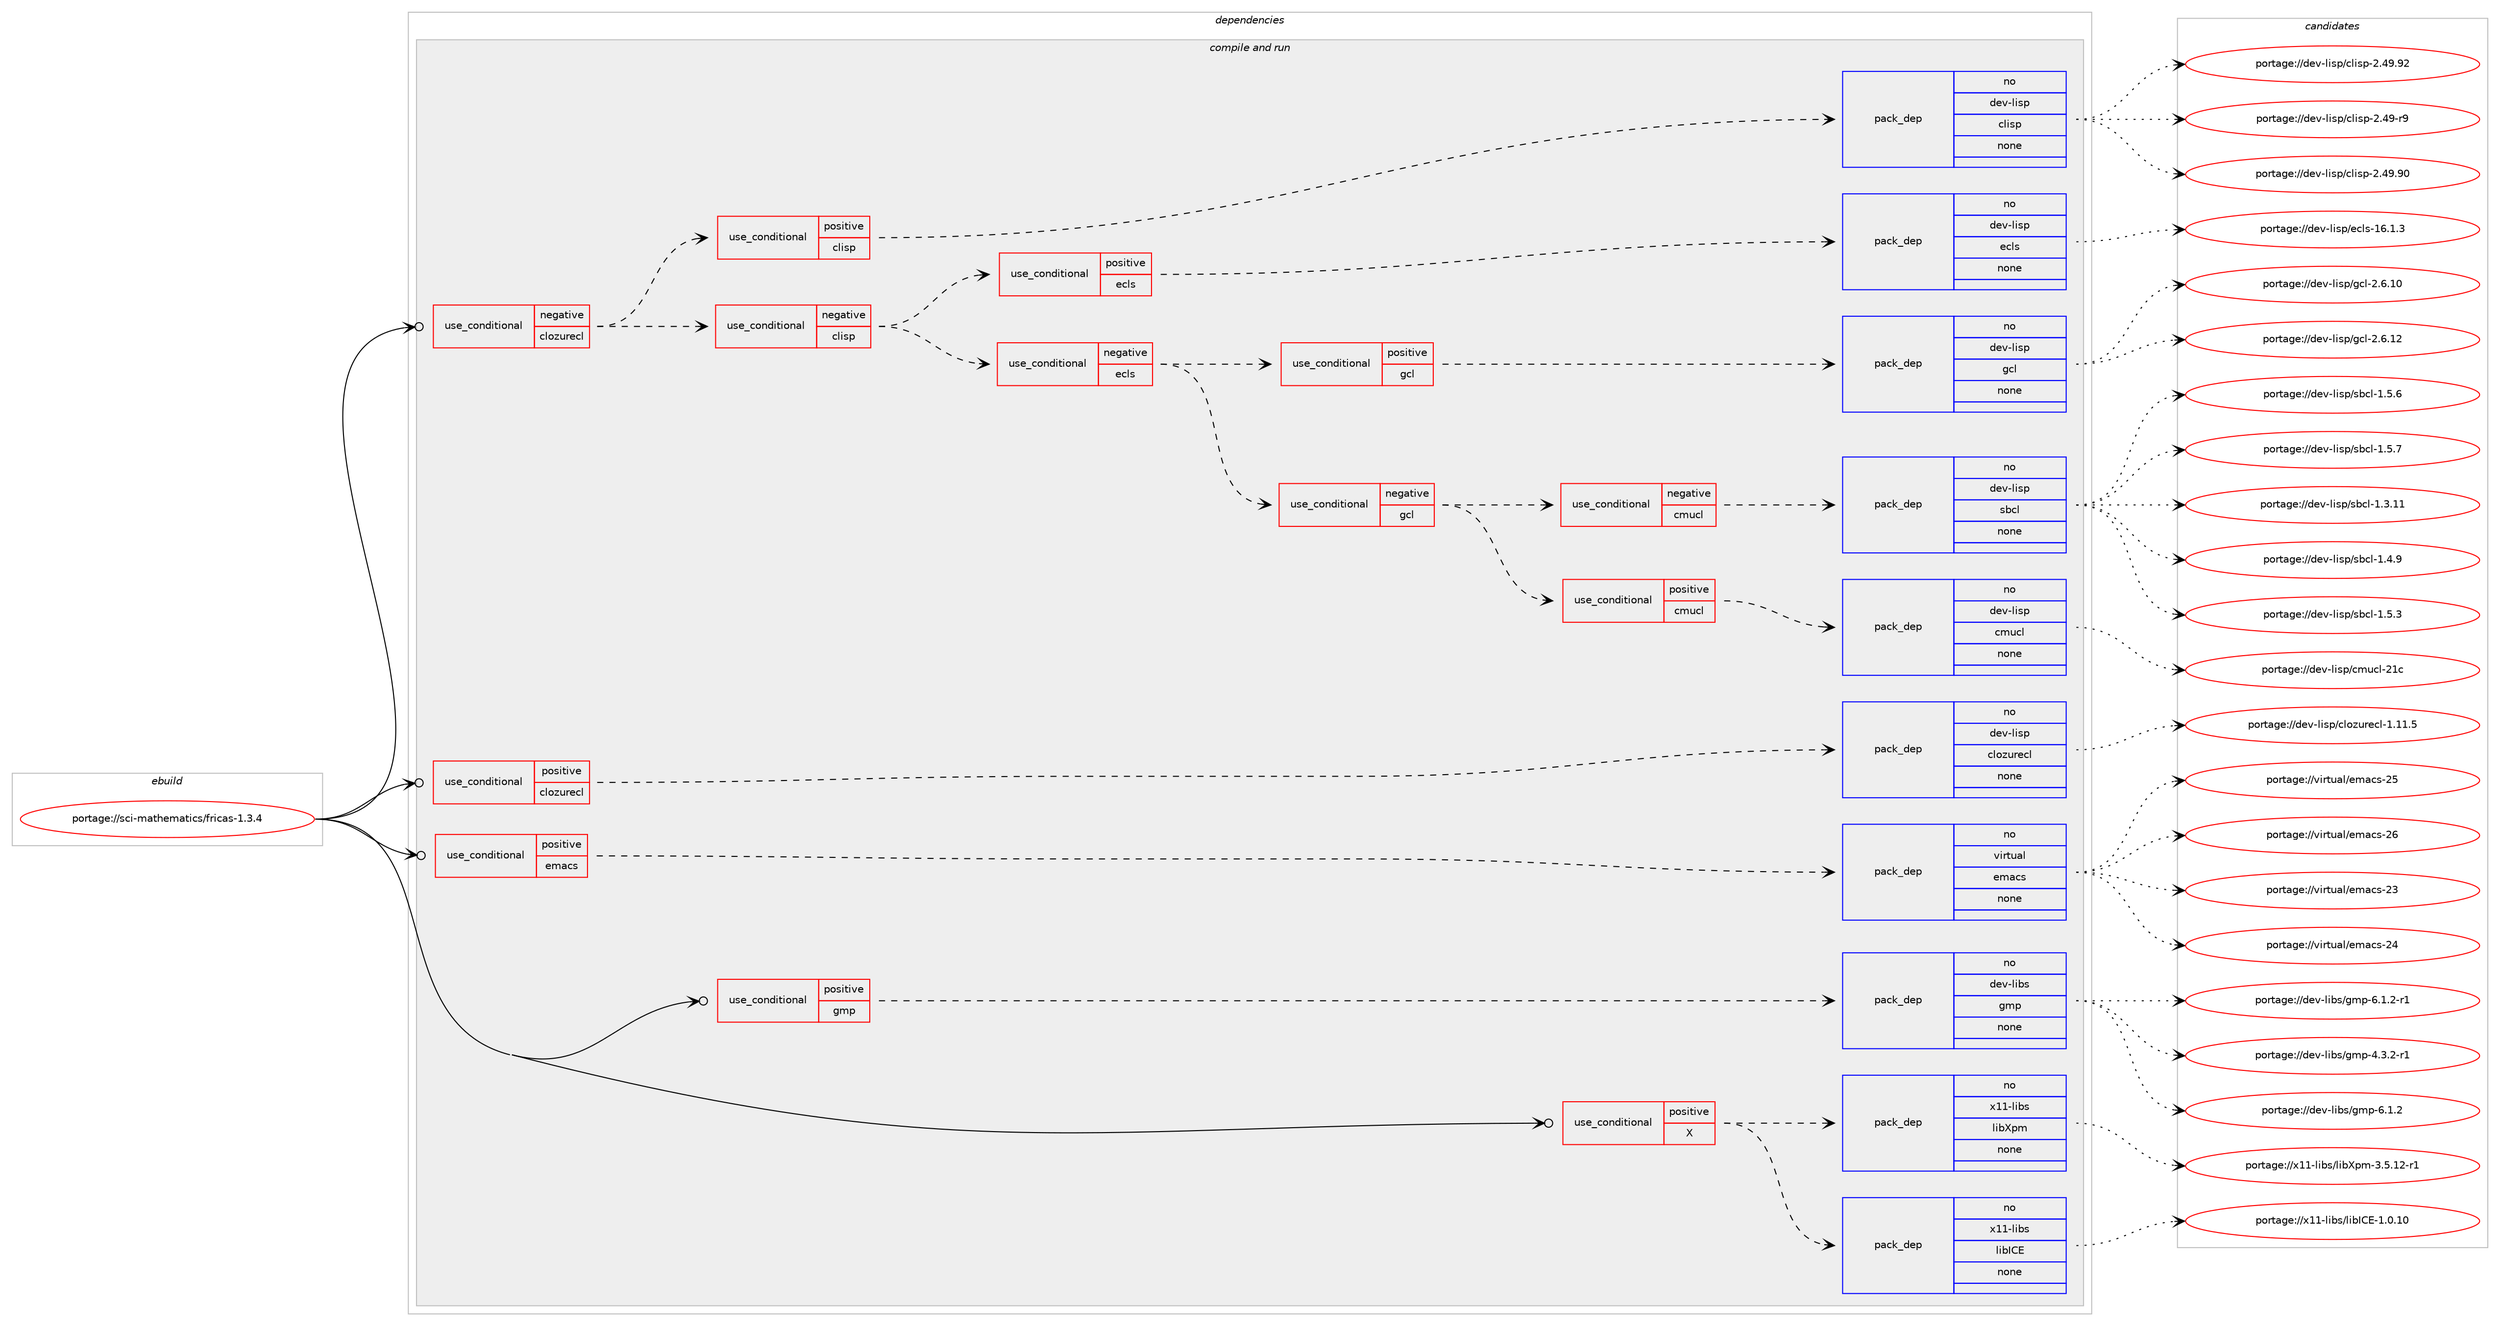 digraph prolog {

# *************
# Graph options
# *************

newrank=true;
concentrate=true;
compound=true;
graph [rankdir=LR,fontname=Helvetica,fontsize=10,ranksep=1.5];#, ranksep=2.5, nodesep=0.2];
edge  [arrowhead=vee];
node  [fontname=Helvetica,fontsize=10];

# **********
# The ebuild
# **********

subgraph cluster_leftcol {
color=gray;
rank=same;
label=<<i>ebuild</i>>;
id [label="portage://sci-mathematics/fricas-1.3.4", color=red, width=4, href="../sci-mathematics/fricas-1.3.4.svg"];
}

# ****************
# The dependencies
# ****************

subgraph cluster_midcol {
color=gray;
label=<<i>dependencies</i>>;
subgraph cluster_compile {
fillcolor="#eeeeee";
style=filled;
label=<<i>compile</i>>;
}
subgraph cluster_compileandrun {
fillcolor="#eeeeee";
style=filled;
label=<<i>compile and run</i>>;
subgraph cond97512 {
dependency394054 [label=<<TABLE BORDER="0" CELLBORDER="1" CELLSPACING="0" CELLPADDING="4"><TR><TD ROWSPAN="3" CELLPADDING="10">use_conditional</TD></TR><TR><TD>negative</TD></TR><TR><TD>clozurecl</TD></TR></TABLE>>, shape=none, color=red];
subgraph cond97513 {
dependency394055 [label=<<TABLE BORDER="0" CELLBORDER="1" CELLSPACING="0" CELLPADDING="4"><TR><TD ROWSPAN="3" CELLPADDING="10">use_conditional</TD></TR><TR><TD>positive</TD></TR><TR><TD>clisp</TD></TR></TABLE>>, shape=none, color=red];
subgraph pack289841 {
dependency394056 [label=<<TABLE BORDER="0" CELLBORDER="1" CELLSPACING="0" CELLPADDING="4" WIDTH="220"><TR><TD ROWSPAN="6" CELLPADDING="30">pack_dep</TD></TR><TR><TD WIDTH="110">no</TD></TR><TR><TD>dev-lisp</TD></TR><TR><TD>clisp</TD></TR><TR><TD>none</TD></TR><TR><TD></TD></TR></TABLE>>, shape=none, color=blue];
}
dependency394055:e -> dependency394056:w [weight=20,style="dashed",arrowhead="vee"];
}
dependency394054:e -> dependency394055:w [weight=20,style="dashed",arrowhead="vee"];
subgraph cond97514 {
dependency394057 [label=<<TABLE BORDER="0" CELLBORDER="1" CELLSPACING="0" CELLPADDING="4"><TR><TD ROWSPAN="3" CELLPADDING="10">use_conditional</TD></TR><TR><TD>negative</TD></TR><TR><TD>clisp</TD></TR></TABLE>>, shape=none, color=red];
subgraph cond97515 {
dependency394058 [label=<<TABLE BORDER="0" CELLBORDER="1" CELLSPACING="0" CELLPADDING="4"><TR><TD ROWSPAN="3" CELLPADDING="10">use_conditional</TD></TR><TR><TD>positive</TD></TR><TR><TD>ecls</TD></TR></TABLE>>, shape=none, color=red];
subgraph pack289842 {
dependency394059 [label=<<TABLE BORDER="0" CELLBORDER="1" CELLSPACING="0" CELLPADDING="4" WIDTH="220"><TR><TD ROWSPAN="6" CELLPADDING="30">pack_dep</TD></TR><TR><TD WIDTH="110">no</TD></TR><TR><TD>dev-lisp</TD></TR><TR><TD>ecls</TD></TR><TR><TD>none</TD></TR><TR><TD></TD></TR></TABLE>>, shape=none, color=blue];
}
dependency394058:e -> dependency394059:w [weight=20,style="dashed",arrowhead="vee"];
}
dependency394057:e -> dependency394058:w [weight=20,style="dashed",arrowhead="vee"];
subgraph cond97516 {
dependency394060 [label=<<TABLE BORDER="0" CELLBORDER="1" CELLSPACING="0" CELLPADDING="4"><TR><TD ROWSPAN="3" CELLPADDING="10">use_conditional</TD></TR><TR><TD>negative</TD></TR><TR><TD>ecls</TD></TR></TABLE>>, shape=none, color=red];
subgraph cond97517 {
dependency394061 [label=<<TABLE BORDER="0" CELLBORDER="1" CELLSPACING="0" CELLPADDING="4"><TR><TD ROWSPAN="3" CELLPADDING="10">use_conditional</TD></TR><TR><TD>positive</TD></TR><TR><TD>gcl</TD></TR></TABLE>>, shape=none, color=red];
subgraph pack289843 {
dependency394062 [label=<<TABLE BORDER="0" CELLBORDER="1" CELLSPACING="0" CELLPADDING="4" WIDTH="220"><TR><TD ROWSPAN="6" CELLPADDING="30">pack_dep</TD></TR><TR><TD WIDTH="110">no</TD></TR><TR><TD>dev-lisp</TD></TR><TR><TD>gcl</TD></TR><TR><TD>none</TD></TR><TR><TD></TD></TR></TABLE>>, shape=none, color=blue];
}
dependency394061:e -> dependency394062:w [weight=20,style="dashed",arrowhead="vee"];
}
dependency394060:e -> dependency394061:w [weight=20,style="dashed",arrowhead="vee"];
subgraph cond97518 {
dependency394063 [label=<<TABLE BORDER="0" CELLBORDER="1" CELLSPACING="0" CELLPADDING="4"><TR><TD ROWSPAN="3" CELLPADDING="10">use_conditional</TD></TR><TR><TD>negative</TD></TR><TR><TD>gcl</TD></TR></TABLE>>, shape=none, color=red];
subgraph cond97519 {
dependency394064 [label=<<TABLE BORDER="0" CELLBORDER="1" CELLSPACING="0" CELLPADDING="4"><TR><TD ROWSPAN="3" CELLPADDING="10">use_conditional</TD></TR><TR><TD>positive</TD></TR><TR><TD>cmucl</TD></TR></TABLE>>, shape=none, color=red];
subgraph pack289844 {
dependency394065 [label=<<TABLE BORDER="0" CELLBORDER="1" CELLSPACING="0" CELLPADDING="4" WIDTH="220"><TR><TD ROWSPAN="6" CELLPADDING="30">pack_dep</TD></TR><TR><TD WIDTH="110">no</TD></TR><TR><TD>dev-lisp</TD></TR><TR><TD>cmucl</TD></TR><TR><TD>none</TD></TR><TR><TD></TD></TR></TABLE>>, shape=none, color=blue];
}
dependency394064:e -> dependency394065:w [weight=20,style="dashed",arrowhead="vee"];
}
dependency394063:e -> dependency394064:w [weight=20,style="dashed",arrowhead="vee"];
subgraph cond97520 {
dependency394066 [label=<<TABLE BORDER="0" CELLBORDER="1" CELLSPACING="0" CELLPADDING="4"><TR><TD ROWSPAN="3" CELLPADDING="10">use_conditional</TD></TR><TR><TD>negative</TD></TR><TR><TD>cmucl</TD></TR></TABLE>>, shape=none, color=red];
subgraph pack289845 {
dependency394067 [label=<<TABLE BORDER="0" CELLBORDER="1" CELLSPACING="0" CELLPADDING="4" WIDTH="220"><TR><TD ROWSPAN="6" CELLPADDING="30">pack_dep</TD></TR><TR><TD WIDTH="110">no</TD></TR><TR><TD>dev-lisp</TD></TR><TR><TD>sbcl</TD></TR><TR><TD>none</TD></TR><TR><TD></TD></TR></TABLE>>, shape=none, color=blue];
}
dependency394066:e -> dependency394067:w [weight=20,style="dashed",arrowhead="vee"];
}
dependency394063:e -> dependency394066:w [weight=20,style="dashed",arrowhead="vee"];
}
dependency394060:e -> dependency394063:w [weight=20,style="dashed",arrowhead="vee"];
}
dependency394057:e -> dependency394060:w [weight=20,style="dashed",arrowhead="vee"];
}
dependency394054:e -> dependency394057:w [weight=20,style="dashed",arrowhead="vee"];
}
id:e -> dependency394054:w [weight=20,style="solid",arrowhead="odotvee"];
subgraph cond97521 {
dependency394068 [label=<<TABLE BORDER="0" CELLBORDER="1" CELLSPACING="0" CELLPADDING="4"><TR><TD ROWSPAN="3" CELLPADDING="10">use_conditional</TD></TR><TR><TD>positive</TD></TR><TR><TD>X</TD></TR></TABLE>>, shape=none, color=red];
subgraph pack289846 {
dependency394069 [label=<<TABLE BORDER="0" CELLBORDER="1" CELLSPACING="0" CELLPADDING="4" WIDTH="220"><TR><TD ROWSPAN="6" CELLPADDING="30">pack_dep</TD></TR><TR><TD WIDTH="110">no</TD></TR><TR><TD>x11-libs</TD></TR><TR><TD>libXpm</TD></TR><TR><TD>none</TD></TR><TR><TD></TD></TR></TABLE>>, shape=none, color=blue];
}
dependency394068:e -> dependency394069:w [weight=20,style="dashed",arrowhead="vee"];
subgraph pack289847 {
dependency394070 [label=<<TABLE BORDER="0" CELLBORDER="1" CELLSPACING="0" CELLPADDING="4" WIDTH="220"><TR><TD ROWSPAN="6" CELLPADDING="30">pack_dep</TD></TR><TR><TD WIDTH="110">no</TD></TR><TR><TD>x11-libs</TD></TR><TR><TD>libICE</TD></TR><TR><TD>none</TD></TR><TR><TD></TD></TR></TABLE>>, shape=none, color=blue];
}
dependency394068:e -> dependency394070:w [weight=20,style="dashed",arrowhead="vee"];
}
id:e -> dependency394068:w [weight=20,style="solid",arrowhead="odotvee"];
subgraph cond97522 {
dependency394071 [label=<<TABLE BORDER="0" CELLBORDER="1" CELLSPACING="0" CELLPADDING="4"><TR><TD ROWSPAN="3" CELLPADDING="10">use_conditional</TD></TR><TR><TD>positive</TD></TR><TR><TD>clozurecl</TD></TR></TABLE>>, shape=none, color=red];
subgraph pack289848 {
dependency394072 [label=<<TABLE BORDER="0" CELLBORDER="1" CELLSPACING="0" CELLPADDING="4" WIDTH="220"><TR><TD ROWSPAN="6" CELLPADDING="30">pack_dep</TD></TR><TR><TD WIDTH="110">no</TD></TR><TR><TD>dev-lisp</TD></TR><TR><TD>clozurecl</TD></TR><TR><TD>none</TD></TR><TR><TD></TD></TR></TABLE>>, shape=none, color=blue];
}
dependency394071:e -> dependency394072:w [weight=20,style="dashed",arrowhead="vee"];
}
id:e -> dependency394071:w [weight=20,style="solid",arrowhead="odotvee"];
subgraph cond97523 {
dependency394073 [label=<<TABLE BORDER="0" CELLBORDER="1" CELLSPACING="0" CELLPADDING="4"><TR><TD ROWSPAN="3" CELLPADDING="10">use_conditional</TD></TR><TR><TD>positive</TD></TR><TR><TD>emacs</TD></TR></TABLE>>, shape=none, color=red];
subgraph pack289849 {
dependency394074 [label=<<TABLE BORDER="0" CELLBORDER="1" CELLSPACING="0" CELLPADDING="4" WIDTH="220"><TR><TD ROWSPAN="6" CELLPADDING="30">pack_dep</TD></TR><TR><TD WIDTH="110">no</TD></TR><TR><TD>virtual</TD></TR><TR><TD>emacs</TD></TR><TR><TD>none</TD></TR><TR><TD></TD></TR></TABLE>>, shape=none, color=blue];
}
dependency394073:e -> dependency394074:w [weight=20,style="dashed",arrowhead="vee"];
}
id:e -> dependency394073:w [weight=20,style="solid",arrowhead="odotvee"];
subgraph cond97524 {
dependency394075 [label=<<TABLE BORDER="0" CELLBORDER="1" CELLSPACING="0" CELLPADDING="4"><TR><TD ROWSPAN="3" CELLPADDING="10">use_conditional</TD></TR><TR><TD>positive</TD></TR><TR><TD>gmp</TD></TR></TABLE>>, shape=none, color=red];
subgraph pack289850 {
dependency394076 [label=<<TABLE BORDER="0" CELLBORDER="1" CELLSPACING="0" CELLPADDING="4" WIDTH="220"><TR><TD ROWSPAN="6" CELLPADDING="30">pack_dep</TD></TR><TR><TD WIDTH="110">no</TD></TR><TR><TD>dev-libs</TD></TR><TR><TD>gmp</TD></TR><TR><TD>none</TD></TR><TR><TD></TD></TR></TABLE>>, shape=none, color=blue];
}
dependency394075:e -> dependency394076:w [weight=20,style="dashed",arrowhead="vee"];
}
id:e -> dependency394075:w [weight=20,style="solid",arrowhead="odotvee"];
}
subgraph cluster_run {
fillcolor="#eeeeee";
style=filled;
label=<<i>run</i>>;
}
}

# **************
# The candidates
# **************

subgraph cluster_choices {
rank=same;
color=gray;
label=<<i>candidates</i>>;

subgraph choice289841 {
color=black;
nodesep=1;
choiceportage10010111845108105115112479910810511511245504652574511457 [label="portage://dev-lisp/clisp-2.49-r9", color=red, width=4,href="../dev-lisp/clisp-2.49-r9.svg"];
choiceportage1001011184510810511511247991081051151124550465257465748 [label="portage://dev-lisp/clisp-2.49.90", color=red, width=4,href="../dev-lisp/clisp-2.49.90.svg"];
choiceportage1001011184510810511511247991081051151124550465257465750 [label="portage://dev-lisp/clisp-2.49.92", color=red, width=4,href="../dev-lisp/clisp-2.49.92.svg"];
dependency394056:e -> choiceportage10010111845108105115112479910810511511245504652574511457:w [style=dotted,weight="100"];
dependency394056:e -> choiceportage1001011184510810511511247991081051151124550465257465748:w [style=dotted,weight="100"];
dependency394056:e -> choiceportage1001011184510810511511247991081051151124550465257465750:w [style=dotted,weight="100"];
}
subgraph choice289842 {
color=black;
nodesep=1;
choiceportage10010111845108105115112471019910811545495446494651 [label="portage://dev-lisp/ecls-16.1.3", color=red, width=4,href="../dev-lisp/ecls-16.1.3.svg"];
dependency394059:e -> choiceportage10010111845108105115112471019910811545495446494651:w [style=dotted,weight="100"];
}
subgraph choice289843 {
color=black;
nodesep=1;
choiceportage10010111845108105115112471039910845504654464948 [label="portage://dev-lisp/gcl-2.6.10", color=red, width=4,href="../dev-lisp/gcl-2.6.10.svg"];
choiceportage10010111845108105115112471039910845504654464950 [label="portage://dev-lisp/gcl-2.6.12", color=red, width=4,href="../dev-lisp/gcl-2.6.12.svg"];
dependency394062:e -> choiceportage10010111845108105115112471039910845504654464948:w [style=dotted,weight="100"];
dependency394062:e -> choiceportage10010111845108105115112471039910845504654464950:w [style=dotted,weight="100"];
}
subgraph choice289844 {
color=black;
nodesep=1;
choiceportage1001011184510810511511247991091179910845504999 [label="portage://dev-lisp/cmucl-21c", color=red, width=4,href="../dev-lisp/cmucl-21c.svg"];
dependency394065:e -> choiceportage1001011184510810511511247991091179910845504999:w [style=dotted,weight="100"];
}
subgraph choice289845 {
color=black;
nodesep=1;
choiceportage1001011184510810511511247115989910845494651464949 [label="portage://dev-lisp/sbcl-1.3.11", color=red, width=4,href="../dev-lisp/sbcl-1.3.11.svg"];
choiceportage10010111845108105115112471159899108454946524657 [label="portage://dev-lisp/sbcl-1.4.9", color=red, width=4,href="../dev-lisp/sbcl-1.4.9.svg"];
choiceportage10010111845108105115112471159899108454946534651 [label="portage://dev-lisp/sbcl-1.5.3", color=red, width=4,href="../dev-lisp/sbcl-1.5.3.svg"];
choiceportage10010111845108105115112471159899108454946534654 [label="portage://dev-lisp/sbcl-1.5.6", color=red, width=4,href="../dev-lisp/sbcl-1.5.6.svg"];
choiceportage10010111845108105115112471159899108454946534655 [label="portage://dev-lisp/sbcl-1.5.7", color=red, width=4,href="../dev-lisp/sbcl-1.5.7.svg"];
dependency394067:e -> choiceportage1001011184510810511511247115989910845494651464949:w [style=dotted,weight="100"];
dependency394067:e -> choiceportage10010111845108105115112471159899108454946524657:w [style=dotted,weight="100"];
dependency394067:e -> choiceportage10010111845108105115112471159899108454946534651:w [style=dotted,weight="100"];
dependency394067:e -> choiceportage10010111845108105115112471159899108454946534654:w [style=dotted,weight="100"];
dependency394067:e -> choiceportage10010111845108105115112471159899108454946534655:w [style=dotted,weight="100"];
}
subgraph choice289846 {
color=black;
nodesep=1;
choiceportage12049494510810598115471081059888112109455146534649504511449 [label="portage://x11-libs/libXpm-3.5.12-r1", color=red, width=4,href="../x11-libs/libXpm-3.5.12-r1.svg"];
dependency394069:e -> choiceportage12049494510810598115471081059888112109455146534649504511449:w [style=dotted,weight="100"];
}
subgraph choice289847 {
color=black;
nodesep=1;
choiceportage12049494510810598115471081059873676945494648464948 [label="portage://x11-libs/libICE-1.0.10", color=red, width=4,href="../x11-libs/libICE-1.0.10.svg"];
dependency394070:e -> choiceportage12049494510810598115471081059873676945494648464948:w [style=dotted,weight="100"];
}
subgraph choice289848 {
color=black;
nodesep=1;
choiceportage1001011184510810511511247991081111221171141019910845494649494653 [label="portage://dev-lisp/clozurecl-1.11.5", color=red, width=4,href="../dev-lisp/clozurecl-1.11.5.svg"];
dependency394072:e -> choiceportage1001011184510810511511247991081111221171141019910845494649494653:w [style=dotted,weight="100"];
}
subgraph choice289849 {
color=black;
nodesep=1;
choiceportage11810511411611797108471011099799115455051 [label="portage://virtual/emacs-23", color=red, width=4,href="../virtual/emacs-23.svg"];
choiceportage11810511411611797108471011099799115455052 [label="portage://virtual/emacs-24", color=red, width=4,href="../virtual/emacs-24.svg"];
choiceportage11810511411611797108471011099799115455053 [label="portage://virtual/emacs-25", color=red, width=4,href="../virtual/emacs-25.svg"];
choiceportage11810511411611797108471011099799115455054 [label="portage://virtual/emacs-26", color=red, width=4,href="../virtual/emacs-26.svg"];
dependency394074:e -> choiceportage11810511411611797108471011099799115455051:w [style=dotted,weight="100"];
dependency394074:e -> choiceportage11810511411611797108471011099799115455052:w [style=dotted,weight="100"];
dependency394074:e -> choiceportage11810511411611797108471011099799115455053:w [style=dotted,weight="100"];
dependency394074:e -> choiceportage11810511411611797108471011099799115455054:w [style=dotted,weight="100"];
}
subgraph choice289850 {
color=black;
nodesep=1;
choiceportage1001011184510810598115471031091124552465146504511449 [label="portage://dev-libs/gmp-4.3.2-r1", color=red, width=4,href="../dev-libs/gmp-4.3.2-r1.svg"];
choiceportage100101118451081059811547103109112455446494650 [label="portage://dev-libs/gmp-6.1.2", color=red, width=4,href="../dev-libs/gmp-6.1.2.svg"];
choiceportage1001011184510810598115471031091124554464946504511449 [label="portage://dev-libs/gmp-6.1.2-r1", color=red, width=4,href="../dev-libs/gmp-6.1.2-r1.svg"];
dependency394076:e -> choiceportage1001011184510810598115471031091124552465146504511449:w [style=dotted,weight="100"];
dependency394076:e -> choiceportage100101118451081059811547103109112455446494650:w [style=dotted,weight="100"];
dependency394076:e -> choiceportage1001011184510810598115471031091124554464946504511449:w [style=dotted,weight="100"];
}
}

}
